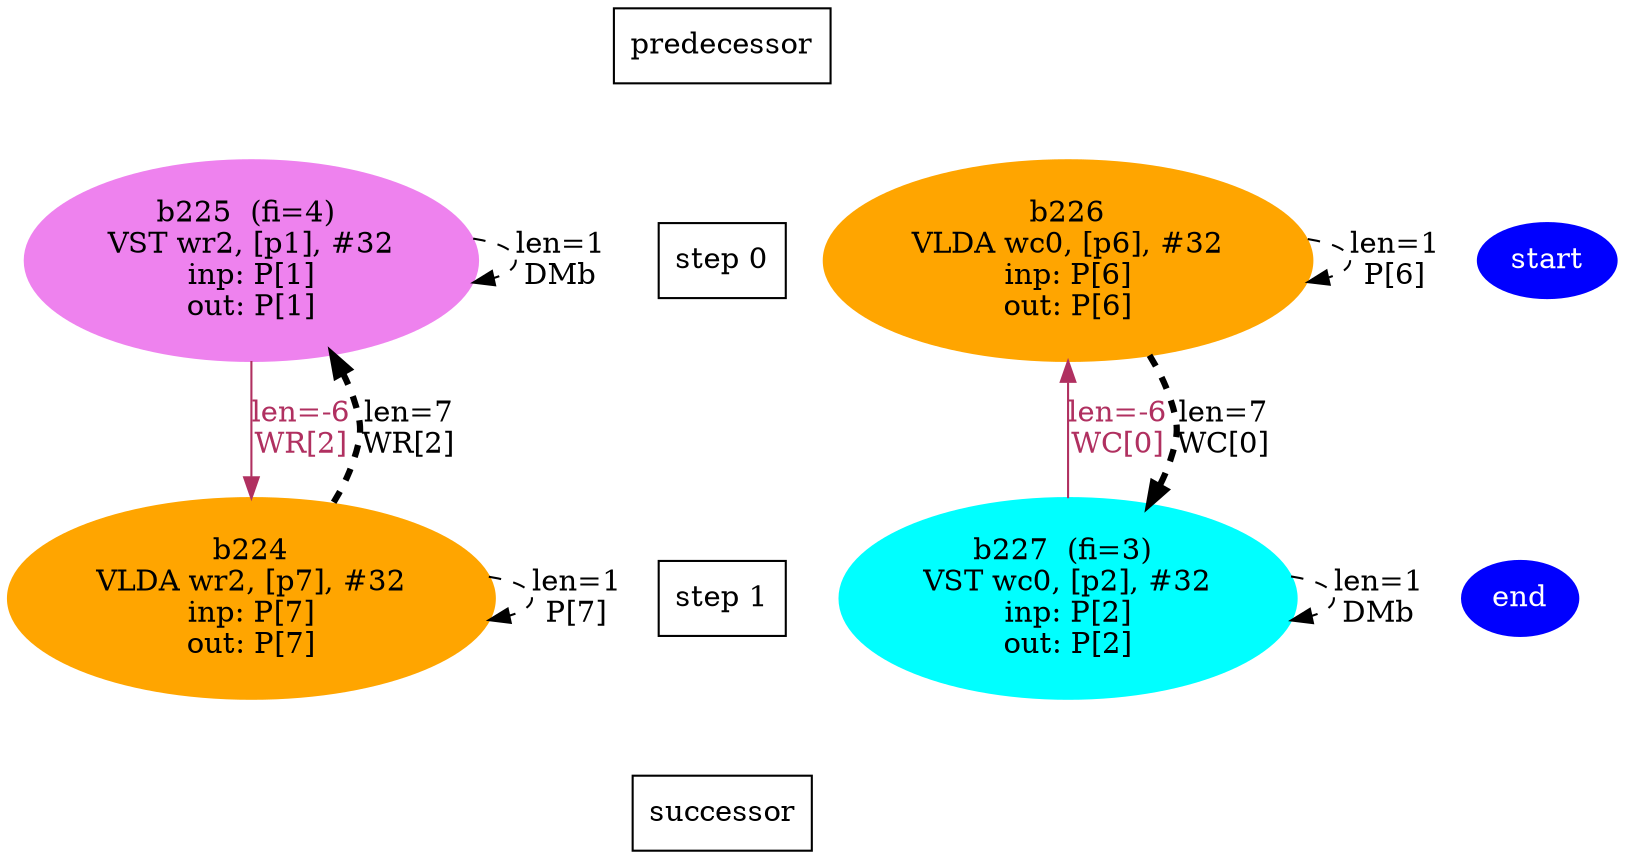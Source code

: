 digraph N {
 b224[color=orange,fontcolor=black,style=filled,label="b224\nVLDA wr2, [p7], #32\ninp: P[7]\nout: P[7]"];  {rank=same; S1;  b224;}
 b225[color=violet,fontcolor=black,style=filled,label="b225  (fi=4) \nVST wr2, [p1], #32\ninp: P[1]\nout: P[1]"];  {rank=same; S0;  b225;}
 b226[color=orange,fontcolor=black,style=filled,label="b226\nVLDA wc0, [p6], #32\ninp: P[6]\nout: P[6]"];  {rank=same; S0;  b226;}
 b227[color=cyan,fontcolor=black,style=filled,label="b227  (fi=3) \nVST wc0, [p2], #32\ninp: P[2]\nout: P[2]"];  {rank=same; S1;  b227;}
 start [color=blue,fontcolor=white,style=filled,label="start"];  {rank=same; S0;  start;}
 end [color=blue,fontcolor=white,style=filled,label="end"];  {rank=same; S1;  end;}
   b225 -> b224 [color=maroon,fontcolor=maroon,label="len=-6\nWR[2]",weight=1000];
   b226 -> b227 [color=maroon,fontcolor=maroon,label="len=-6\nWC[0]",weight=1000,dir=back];
   b224 -> b224 [color=black,fontcolor=black,style=dashed,label="len=1\nP[7]"];
   b225 -> b224 [color=black,fontcolor=black,penwidth=3,style=dashed,dir=back,label="len=7\nWR[2]"];
   b225 -> b225 [color=black,fontcolor=black,style=dashed,label="len=1\nDMb"];
   b226 -> b226 [color=black,fontcolor=black,style=dashed,label="len=1\nP[6]"];
   b226 -> b227 [color=black,fontcolor=black,penwidth=3,style=dashed,label="len=7\nWC[0]"];
   b227 -> b227 [color=black,fontcolor=black,style=dashed,label="len=1\nDMb"];
  Sm1 [label="predecessor",shape=box];
  S0 [label="step 0",shape=box];
  Sm1 -> S0[style=invis,weight=9000];
  S1 [label="step 1",shape=box];
  S0 -> S1[style=invis,weight=9000];
  S2 [label="successor",shape=box];
  S1 -> S2[style=invis,weight=9000];
}
